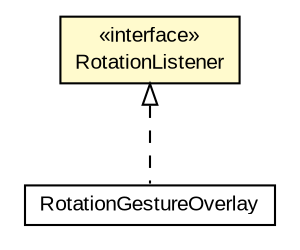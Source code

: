 #!/usr/local/bin/dot
#
# Class diagram 
# Generated by UMLGraph version R5_6-24-gf6e263 (http://www.umlgraph.org/)
#

digraph G {
	edge [fontname="arial",fontsize=10,labelfontname="arial",labelfontsize=10];
	node [fontname="arial",fontsize=10,shape=plaintext];
	nodesep=0.25;
	ranksep=0.5;
	// org.osmdroid.views.overlay.gestures.RotationGestureDetector.RotationListener
	c208361 [label=<<table title="org.osmdroid.views.overlay.gestures.RotationGestureDetector.RotationListener" border="0" cellborder="1" cellspacing="0" cellpadding="2" port="p" bgcolor="lemonChiffon" href="./RotationGestureDetector.RotationListener.html">
		<tr><td><table border="0" cellspacing="0" cellpadding="1">
<tr><td align="center" balign="center"> &#171;interface&#187; </td></tr>
<tr><td align="center" balign="center"> RotationListener </td></tr>
		</table></td></tr>
		</table>>, URL="./RotationGestureDetector.RotationListener.html", fontname="arial", fontcolor="black", fontsize=10.0];
	// org.osmdroid.views.overlay.gestures.RotationGestureOverlay
	c208362 [label=<<table title="org.osmdroid.views.overlay.gestures.RotationGestureOverlay" border="0" cellborder="1" cellspacing="0" cellpadding="2" port="p" href="./RotationGestureOverlay.html">
		<tr><td><table border="0" cellspacing="0" cellpadding="1">
<tr><td align="center" balign="center"> RotationGestureOverlay </td></tr>
		</table></td></tr>
		</table>>, URL="./RotationGestureOverlay.html", fontname="arial", fontcolor="black", fontsize=10.0];
	//org.osmdroid.views.overlay.gestures.RotationGestureOverlay implements org.osmdroid.views.overlay.gestures.RotationGestureDetector.RotationListener
	c208361:p -> c208362:p [dir=back,arrowtail=empty,style=dashed];
}

